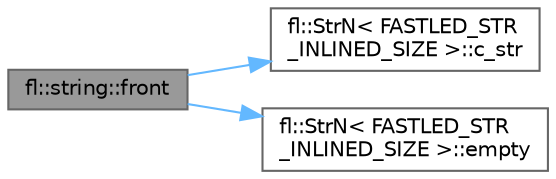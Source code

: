 digraph "fl::string::front"
{
 // INTERACTIVE_SVG=YES
 // LATEX_PDF_SIZE
  bgcolor="transparent";
  edge [fontname=Helvetica,fontsize=10,labelfontname=Helvetica,labelfontsize=10];
  node [fontname=Helvetica,fontsize=10,shape=box,height=0.2,width=0.4];
  rankdir="LR";
  Node1 [id="Node000001",label="fl::string::front",height=0.2,width=0.4,color="gray40", fillcolor="grey60", style="filled", fontcolor="black",tooltip=" "];
  Node1 -> Node2 [id="edge1_Node000001_Node000002",color="steelblue1",style="solid",tooltip=" "];
  Node2 [id="Node000002",label="fl::StrN\< FASTLED_STR\l_INLINED_SIZE \>::c_str",height=0.2,width=0.4,color="grey40", fillcolor="white", style="filled",URL="$dc/d96/classfl_1_1_str_n_a67296b774f8201293edbbabbd1b642cb.html#a67296b774f8201293edbbabbd1b642cb",tooltip=" "];
  Node1 -> Node3 [id="edge2_Node000001_Node000003",color="steelblue1",style="solid",tooltip=" "];
  Node3 [id="Node000003",label="fl::StrN\< FASTLED_STR\l_INLINED_SIZE \>::empty",height=0.2,width=0.4,color="grey40", fillcolor="white", style="filled",URL="$dc/d96/classfl_1_1_str_n_a1e1d92d46d9311b6cb1fc94170bc8d6b.html#a1e1d92d46d9311b6cb1fc94170bc8d6b",tooltip=" "];
}
